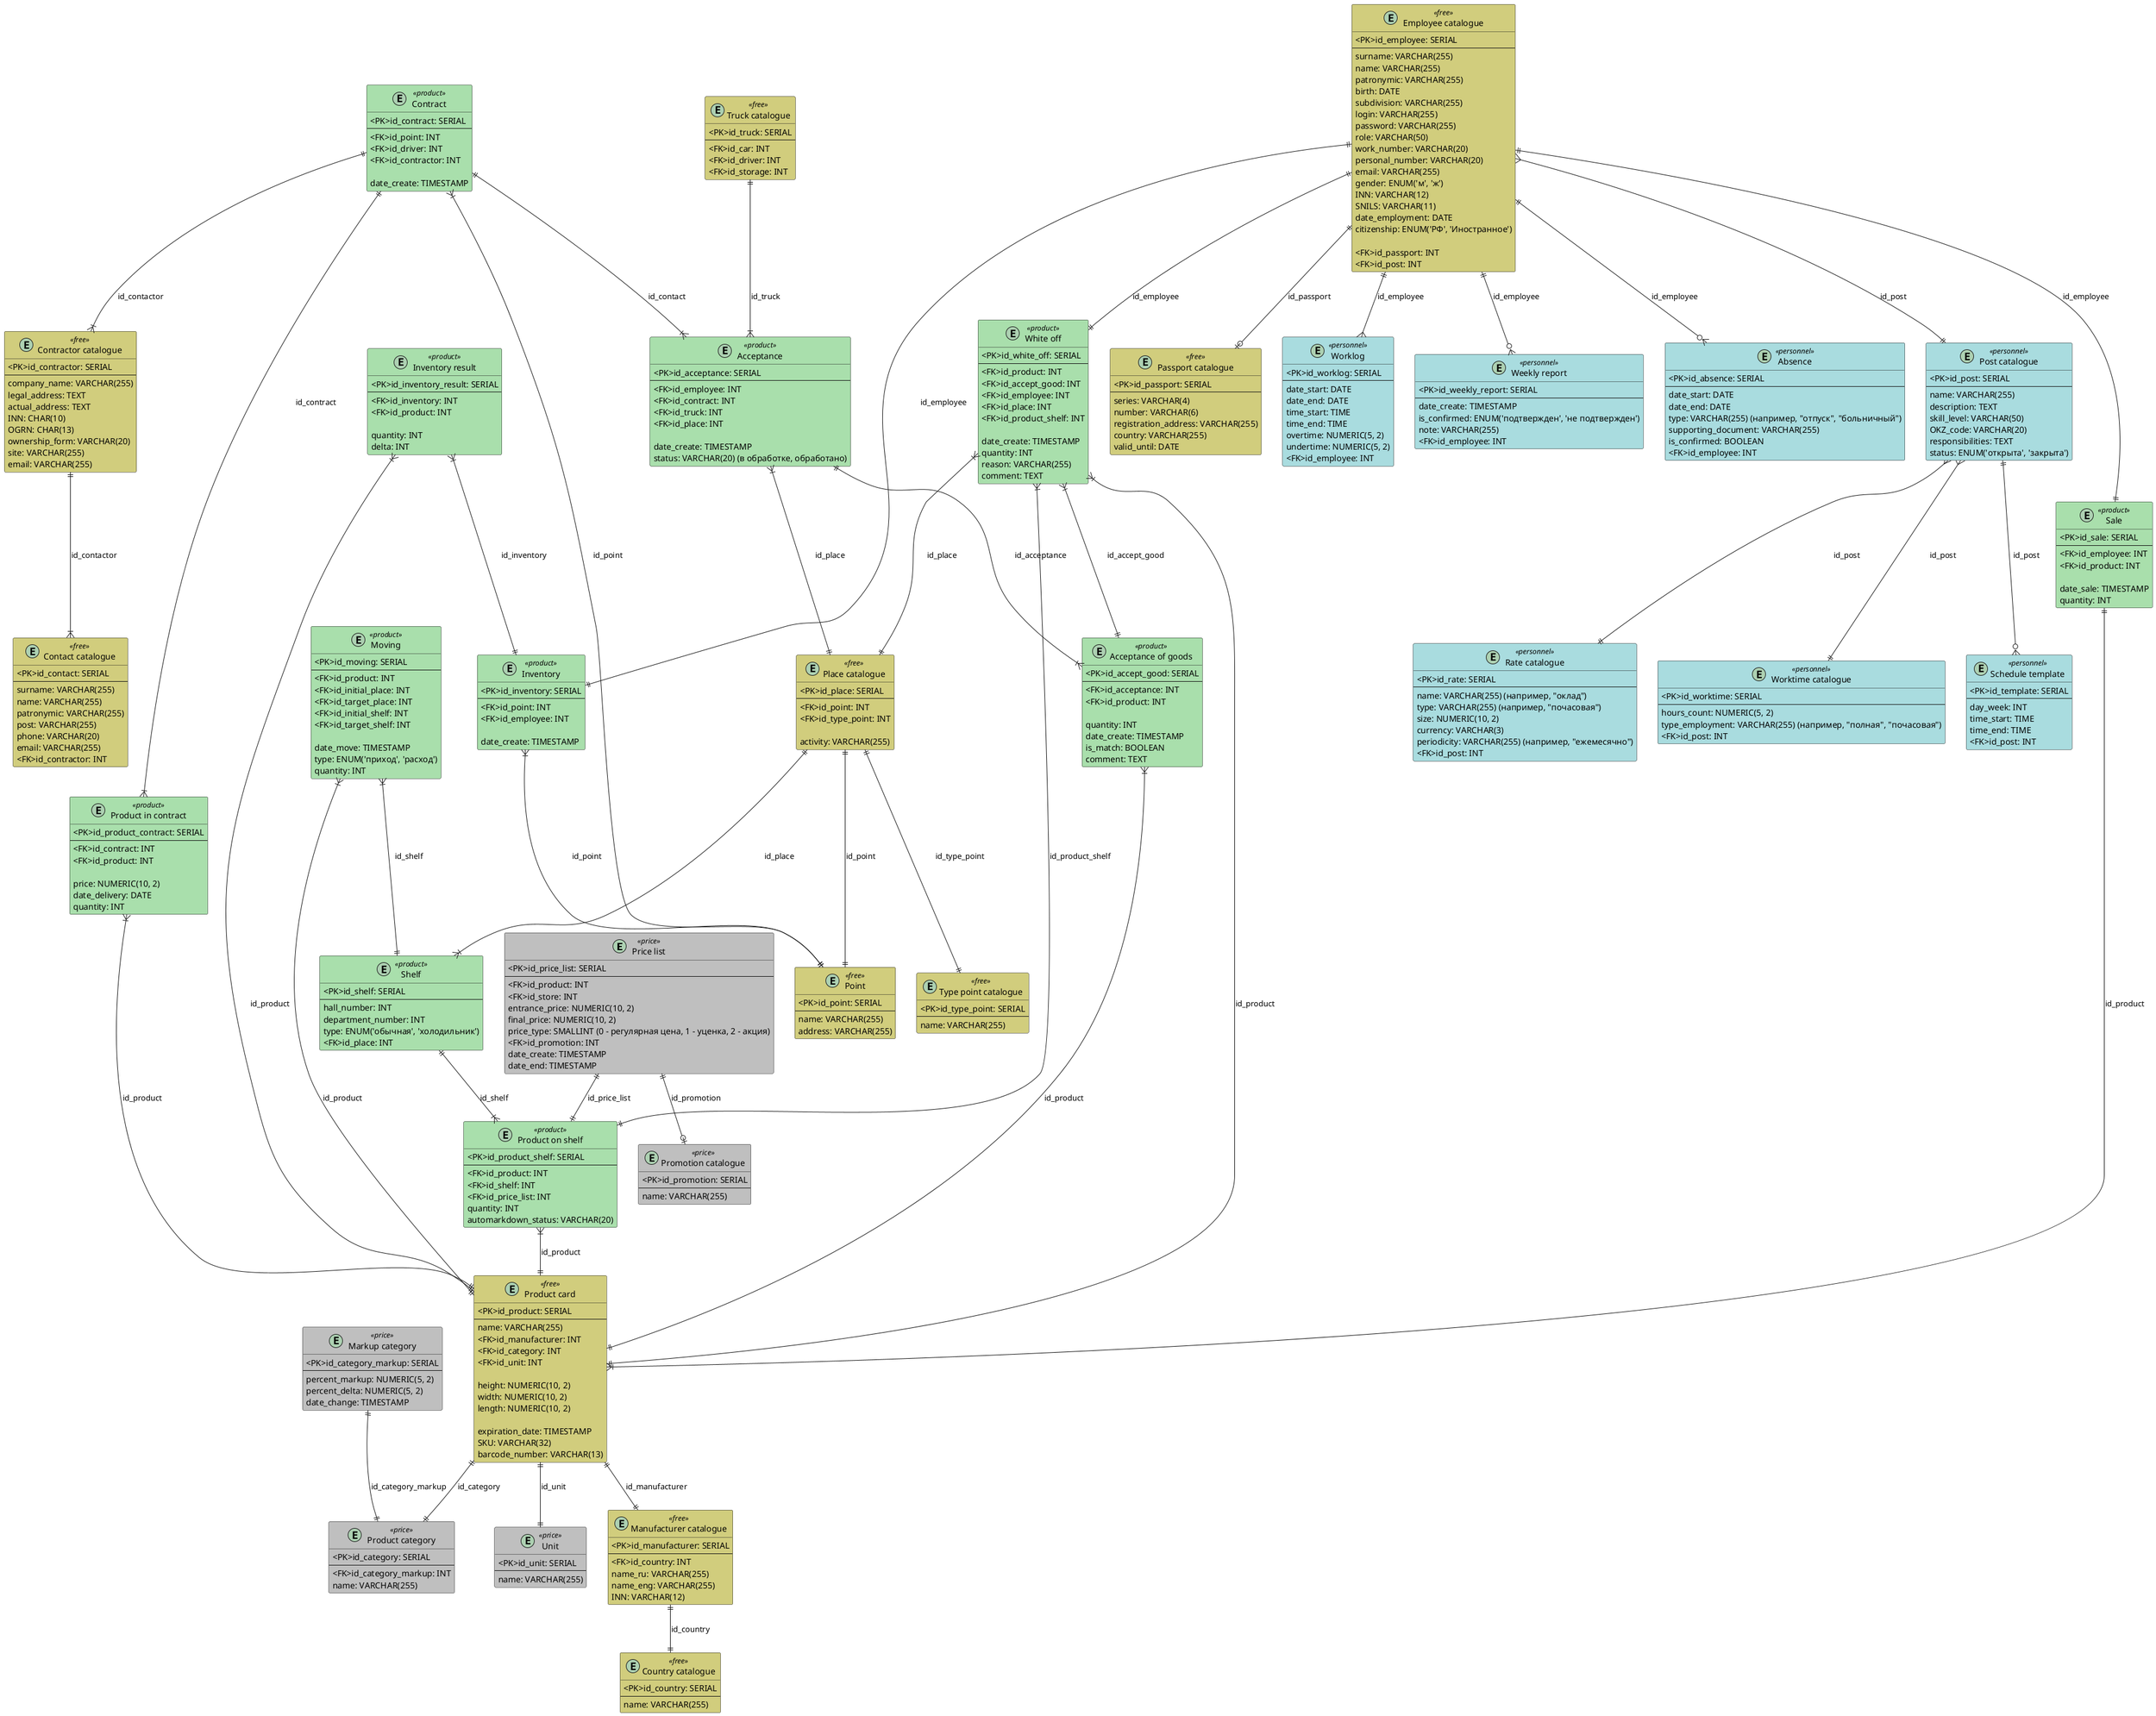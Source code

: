@startuml
skinparam  class {
BackgroundColor<<personnel>> #A9DCDF
BackgroundColor<<product>> #a9dfac
BackgroundColor<<price>> #bfbfbf
BackgroundColor<<free>> #d1cd7d
}

entity "Price list" as price<<price>>{
<PK>id_price_list: SERIAL
--
<FK>id_product: INT
<FK>id_store: INT
entrance_price: NUMERIC(10, 2)
final_price: NUMERIC(10, 2)
price_type: SMALLINT (0 - регулярная цена, 1 - уценка, 2 - акция)
<FK>id_promotion: INT
date_create: TIMESTAMP
date_end: TIMESTAMP
}

entity "Promotion catalogue" as auc<<price>>{
<PK>id_promotion: SERIAL
--
name: VARCHAR(255)
}

entity "Product category" as kat<<price>>{
<PK>id_category: SERIAL
--
<FK>id_category_markup: INT
name: VARCHAR(255)
}

entity "Markup category" as nac<<price>>{
<PK>id_category_markup: SERIAL
--
percent_markup: NUMERIC(5, 2)
percent_delta: NUMERIC(5, 2)
date_change: TIMESTAMP
}

entity "Unit" as ed<<price>>{
<PK>id_unit: SERIAL
--
name: VARCHAR(255)
}

entity "Country catalogue" as country<<free>>{
<PK>id_country: SERIAL
--
name: VARCHAR(255)
}

entity "Manufacturer catalogue" as sup<<free>>{
<PK>id_manufacturer: SERIAL
--
<FK>id_country: INT
name_ru: VARCHAR(255)
name_eng: VARCHAR(255)
INN: VARCHAR(12)
}

entity "Product card" as card<<free>>{
<PK>id_product: SERIAL
--
name: VARCHAR(255)
<FK>id_manufacturer: INT
<FK>id_category: INT
<FK>id_unit: INT

height: NUMERIC(10, 2)
width: NUMERIC(10, 2)
length: NUMERIC(10, 2)

expiration_date: TIMESTAMP
SKU: VARCHAR(32)
barcode_number: VARCHAR(13)
}

entity "Acceptance" as accept<<product>>{
<PK>id_acceptance: SERIAL
--
<FK>id_employee: INT
<FK>id_contract: INT
<FK>id_truck: INT
<FK>id_place: INT

date_create: TIMESTAMP
status: VARCHAR(20) (в обработке, обработано)
}

entity "Acceptance of goods" as accept_goods<<product>>{
<PK>id_accept_good: SERIAL
--
<FK>id_acceptance: INT
<FK>id_product: INT

quantity: INT
date_create: TIMESTAMP
is_match: BOOLEAN
comment: TEXT
}

entity "Inventory" as inventory<<product>>{
<PK>id_inventory: SERIAL
--
<FK>id_point: INT
<FK>id_employee: INT

date_create: TIMESTAMP
}

entity "Inventory result" as inventory_res<<product>>{
<PK>id_inventory_result: SERIAL
--
<FK>id_inventory: INT
<FK>id_product: INT

quantity: INT
delta: INT
}

entity "Truck catalogue" as truck<<free>>{
<PK>id_truck: SERIAL
--
<FK>id_car: INT
<FK>id_driver: INT
<FK>id_storage: INT
}

entity "Contract" as pact<<product>>{
<PK>id_contract: SERIAL
--
<FK>id_point: INT
<FK>id_driver: INT
<FK>id_contractor: INT

date_create: TIMESTAMP
}

entity "Product in contract" as pact_goods<<product>>{
<PK>id_product_contract: SERIAL
--
<FK>id_contract: INT
<FK>id_product: INT

price: NUMERIC(10, 2)
date_delivery: DATE
quantity: INT
}

entity "Moving" as move<<product>>{
<PK>id_moving: SERIAL
--
<FK>id_product: INT
<FK>id_initial_place: INT
<FK>id_target_place: INT
<FK>id_initial_shelf: INT
<FK>id_target_shelf: INT

date_move: TIMESTAMP
type: ENUM('приход', 'расход')
quantity: INT
}

entity "White off" as write_off<<product>>{
<PK>id_white_off: SERIAL
--
<FK>id_product: INT
<FK>id_accept_good: INT
<FK>id_employee: INT
<FK>id_place: INT
<FK>id_product_shelf: INT

date_create: TIMESTAMP
quantity: INT
reason: VARCHAR(255)
comment: TEXT
}

entity "Type point catalogue" as point_type<<free>>{
<PK>id_type_point: SERIAL
--
name: VARCHAR(255)
}

entity "Point" as point<<free>>{
<PK>id_point: SERIAL
--
name: VARCHAR(255)
address: VARCHAR(255)
}

entity "Place catalogue" as storage<<free>>{
<PK>id_place: SERIAL
--
<FK>id_point: INT
<FK>id_type_point: INT

activity: VARCHAR(255)
}

entity "Shelf" as polka<<product>>{
<PK>id_shelf: SERIAL
--
hall_number: INT
department_number: INT
type: ENUM('обычная', 'холодильник')
<FK>id_place: INT
}

entity "Product on shelf" as poltov<<product>>{
<PK>id_product_shelf: SERIAL
--
<FK>id_product: INT
<FK>id_shelf: INT
<FK>id_price_list: INT
quantity: INT
automarkdown_status: VARCHAR(20)
}

entity "Sale" as sale<<product>>{
<PK>id_sale: SERIAL
--
<FK>id_employee: INT
<FK>id_product: INT

date_sale: TIMESTAMP
quantity: INT
}

entity "Employee catalogue" as EmployeeDirectory<<free>>{
<PK>id_employee: SERIAL
--
surname: VARCHAR(255)
name: VARCHAR(255)
patronymic: VARCHAR(255)
birth: DATE
subdivision: VARCHAR(255)
login: VARCHAR(255)
password: VARCHAR(255)
role: VARCHAR(50)
work_number: VARCHAR(20)
personal_number: VARCHAR(20)
email: VARCHAR(255)
gender: ENUM('м', 'ж')
INN: VARCHAR(12)
SNILS: VARCHAR(11)
date_employment: DATE
citizenship: ENUM('РФ', 'Иностранное')

<FK>id_passport: INT 
<FK>id_post: INT
}

entity "Passport catalogue" as Passport<<free>>{
<PK>id_passport: SERIAL
--
series: VARCHAR(4)
number: VARCHAR(6)
registration_address: VARCHAR(255)
country: VARCHAR(255)
valid_until: DATE
}

entity "Post catalogue" as PostDirectory<<personnel>>{
<PK>id_post: SERIAL
--
name: VARCHAR(255)
description: TEXT
skill_level: VARCHAR(50)
OKZ_code: VARCHAR(20)
responsibilities: TEXT
status: ENUM('открыта', 'закрыта')
}

entity "Rate catalogue" as PayDirectory<<personnel>>{
<PK>id_rate: SERIAL
--
name: VARCHAR(255) (например, "оклад")
type: VARCHAR(255) (например, "почасовая")
size: NUMERIC(10, 2)
currency: VARCHAR(3)
periodicity: VARCHAR(255) (например, "ежемесячно")
<FK>id_post: INT
}

entity "Worktime catalogue" as WorktimeDirectory<<personnel>>{
<PK>id_worktime: SERIAL
--
hours_count: NUMERIC(5, 2)
type_employment: VARCHAR(255) (например, "полная", "почасовая")
<FK>id_post: INT
}

entity "Worklog" as WorkLog<<personnel>>{
<PK>id_worklog: SERIAL
--
date_start: DATE
date_end: DATE
time_start: TIME
time_end: TIME
overtime: NUMERIC(5, 2)
undertime: NUMERIC(5, 2)
<FK>id_employee: INT
}

entity "Schedule template" as ScheduleTemplate<<personnel>>{
<PK>id_template: SERIAL
--
day_week: INT
time_start: TIME
time_end: TIME
<FK>id_post: INT
}

entity "Weekly report" as WeeklyReport<<personnel>>{
<PK>id_weekly_report: SERIAL
--
date_create: TIMESTAMP
is_confirmed: ENUM('подтвержден', 'не подтвержден')
note: VARCHAR(255)
<FK>id_employee: INT
}

entity "Absence" as Leave<<personnel>>{
<PK>id_absence: SERIAL
--
date_start: DATE
date_end: DATE
type: VARCHAR(255) (например, "отпуск", "больничный")
supporting_document: VARCHAR(255)
is_confirmed: BOOLEAN
<FK>id_employee: INT
}

entity "Contact catalogue" as contr<<free>>{
<PK>id_contact: SERIAL
--
surname: VARCHAR(255)
name: VARCHAR(255)
patronymic: VARCHAR(255)
post: VARCHAR(255)
phone: VARCHAR(20)
email: VARCHAR(255)
<FK>id_contractor: INT
}

entity "Contractor catalogue" as post<<free>>{
<PK>id_contractor: SERIAL
--
company_name: VARCHAR(255)
legal_address: TEXT
actual_address: TEXT
INN: CHAR(10)
OGRN: CHAR(13)
ownership_form: VARCHAR(20)
site: VARCHAR(255)
email: VARCHAR(255)
}

card ||--|| kat: id_category
card ||--|| ed: id_unit
card ||--|| sup: id_manufacturer
sup ||--|| country: id_country
polka ||--|{ poltov: id_shelf
poltov }|--|| card: id_product
price ||--||poltov: id_price_list
price ||--o| auc: id_promotion
nac ||--|| kat: id_category_markup

truck ||--|{ accept: id_truck
accept ||--|{ accept_goods: id_acceptance
accept }|--|| storage: id_place
pact ||--|{ accept: id_contact
pact ||--|{ post: id_contactor
post ||--|{ contr: id_contactor
pact }|--|| point: id_point
pact ||--|{ pact_goods: id_contract
pact_goods }|--|| card: id_product
accept_goods }|--|| card: id_product
move }|--|| card: id_product
move }|--|| polka: id_shelf
write_off }|--|| card: id_product
write_off }|--|| poltov: id_product_shelf
write_off }|--|| storage: id_place
write_off }|--|| accept_goods: id_accept_good
sale ||--|{ card: id_product
storage ||--|| point_type: id_type_point
storage ||--|| point: id_point
storage ||--|{ polka: id_place
inventory }|--|| point: id_point
inventory_res }|--|| inventory: id_inventory
inventory_res }|--|| card: id_product

EmployeeDirectory ||--|| sale: id_employee
EmployeeDirectory ||--|| inventory: id_employee
EmployeeDirectory ||--|| write_off: id_employee

EmployeeDirectory ||--o| Passport: id_passport
EmployeeDirectory }--|| PostDirectory: id_post
PostDirectory }--|| PayDirectory: id_post
PostDirectory }--|| WorktimeDirectory: id_post
EmployeeDirectory ||--{ WorkLog: id_employee
PostDirectory ||--o{ ScheduleTemplate: id_post
EmployeeDirectory ||--o{ WeeklyReport: id_employee
EmployeeDirectory ||--o{ Leave: id_employee

@enduml